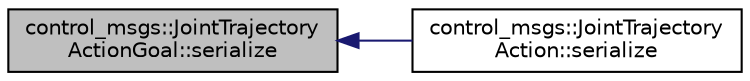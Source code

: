 digraph "control_msgs::JointTrajectoryActionGoal::serialize"
{
  edge [fontname="Helvetica",fontsize="10",labelfontname="Helvetica",labelfontsize="10"];
  node [fontname="Helvetica",fontsize="10",shape=record];
  rankdir="LR";
  Node1 [label="control_msgs::JointTrajectory\lActionGoal::serialize",height=0.2,width=0.4,color="black", fillcolor="grey75", style="filled" fontcolor="black"];
  Node1 -> Node2 [dir="back",color="midnightblue",fontsize="10",style="solid",fontname="Helvetica"];
  Node2 [label="control_msgs::JointTrajectory\lAction::serialize",height=0.2,width=0.4,color="black", fillcolor="white", style="filled",URL="$classcontrol__msgs_1_1_joint_trajectory_action.html#ac250f15399e2404388207bcb90463cb3"];
}
